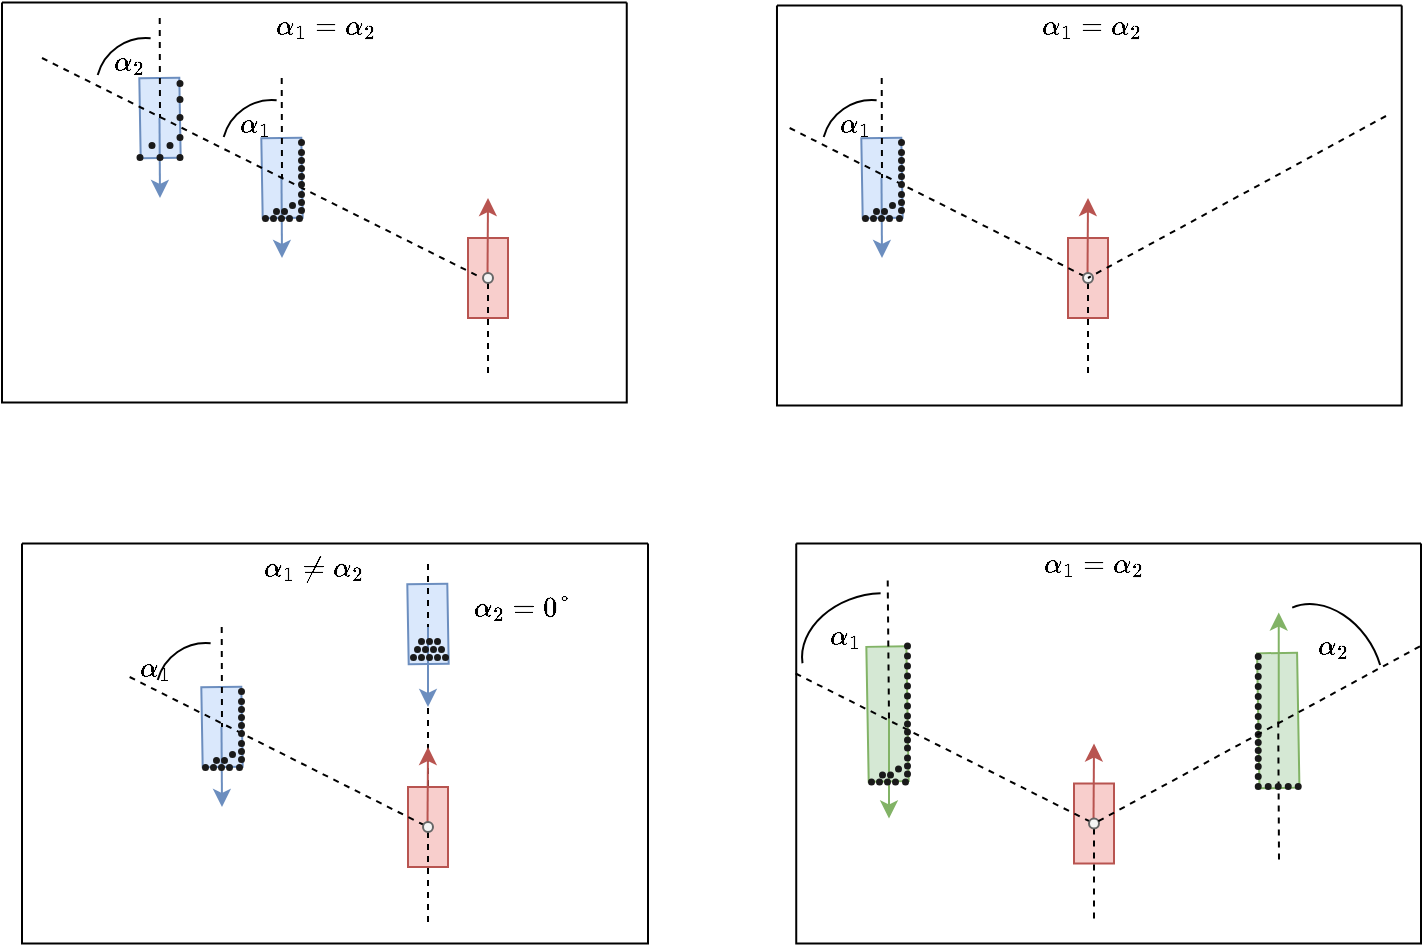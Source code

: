 <mxfile version="17.4.6" type="github">
  <diagram id="qzCEAQQ8hkqjFdkhldwS" name="Page-1">
    <mxGraphModel dx="960" dy="740" grid="1" gridSize="10" guides="1" tooltips="1" connect="1" arrows="1" fold="1" page="1" pageScale="1" pageWidth="827" pageHeight="1169" math="1" shadow="0">
      <root>
        <mxCell id="0" />
        <mxCell id="1" parent="0" />
        <mxCell id="DB5tJk4hSndQbKim1rgy-226" value="" style="whiteSpace=wrap;html=1;rotation=-181;fillColor=#dae8fc;strokeColor=#6c8ebf;" parent="1" vertex="1">
          <mxGeometry x="263" y="333" width="20" height="40" as="geometry" />
        </mxCell>
        <mxCell id="DB5tJk4hSndQbKim1rgy-228" value="" style="endArrow=none;dashed=1;html=1;rounded=0;" parent="1" target="DB5tJk4hSndQbKim1rgy-172" edge="1">
          <mxGeometry width="50" height="50" relative="1" as="geometry">
            <mxPoint x="273" y="323" as="sourcePoint" />
            <mxPoint x="273" y="353.0" as="targetPoint" />
          </mxGeometry>
        </mxCell>
        <mxCell id="DB5tJk4hSndQbKim1rgy-15" value="" style="whiteSpace=wrap;html=1;rotation=-181;fillColor=#dae8fc;strokeColor=#6c8ebf;" parent="1" vertex="1">
          <mxGeometry x="129" y="80" width="20" height="40" as="geometry" />
        </mxCell>
        <mxCell id="DB5tJk4hSndQbKim1rgy-16" value="" style="endArrow=classic;html=1;rounded=0;fillColor=#dae8fc;strokeColor=#6c8ebf;" parent="1" edge="1">
          <mxGeometry width="50" height="50" relative="1" as="geometry">
            <mxPoint x="138.75" y="100" as="sourcePoint" />
            <mxPoint x="139" y="140" as="targetPoint" />
          </mxGeometry>
        </mxCell>
        <mxCell id="DB5tJk4hSndQbKim1rgy-17" value="" style="endArrow=none;dashed=1;html=1;rounded=0;" parent="1" edge="1">
          <mxGeometry width="50" height="50" relative="1" as="geometry">
            <mxPoint x="138.86" y="50" as="sourcePoint" />
            <mxPoint x="139" y="100" as="targetPoint" />
          </mxGeometry>
        </mxCell>
        <mxCell id="DB5tJk4hSndQbKim1rgy-1" value="" style="whiteSpace=wrap;html=1;fillColor=#f8cecc;strokeColor=#b85450;" parent="1" vertex="1">
          <mxGeometry x="293" y="160" width="20" height="40" as="geometry" />
        </mxCell>
        <mxCell id="DB5tJk4hSndQbKim1rgy-2" value="" style="endArrow=classic;html=1;rounded=0;fillColor=#f8cecc;strokeColor=#b85450;" parent="1" edge="1">
          <mxGeometry width="50" height="50" relative="1" as="geometry">
            <mxPoint x="302.75" y="180" as="sourcePoint" />
            <mxPoint x="303" y="140" as="targetPoint" />
          </mxGeometry>
        </mxCell>
        <mxCell id="DB5tJk4hSndQbKim1rgy-3" value="" style="whiteSpace=wrap;html=1;rotation=-181;fillColor=#dae8fc;strokeColor=#6c8ebf;" parent="1" vertex="1">
          <mxGeometry x="190" y="110" width="20" height="40" as="geometry" />
        </mxCell>
        <mxCell id="DB5tJk4hSndQbKim1rgy-4" value="" style="endArrow=classic;html=1;rounded=0;fillColor=#dae8fc;strokeColor=#6c8ebf;" parent="1" edge="1">
          <mxGeometry width="50" height="50" relative="1" as="geometry">
            <mxPoint x="199.75" y="130" as="sourcePoint" />
            <mxPoint x="200" y="170" as="targetPoint" />
          </mxGeometry>
        </mxCell>
        <mxCell id="DB5tJk4hSndQbKim1rgy-5" value="" style="endArrow=none;dashed=1;html=1;rounded=0;" parent="1" edge="1">
          <mxGeometry width="50" height="50" relative="1" as="geometry">
            <mxPoint x="80" y="70" as="sourcePoint" />
            <mxPoint x="300" y="180" as="targetPoint" />
          </mxGeometry>
        </mxCell>
        <mxCell id="DB5tJk4hSndQbKim1rgy-7" value="" style="endArrow=none;dashed=1;html=1;rounded=0;startArrow=none;" parent="1" source="DB5tJk4hSndQbKim1rgy-12" edge="1">
          <mxGeometry width="50" height="50" relative="1" as="geometry">
            <mxPoint x="302.86" y="180" as="sourcePoint" />
            <mxPoint x="303" y="230" as="targetPoint" />
          </mxGeometry>
        </mxCell>
        <mxCell id="DB5tJk4hSndQbKim1rgy-8" value="" style="endArrow=none;dashed=1;html=1;rounded=0;" parent="1" edge="1">
          <mxGeometry width="50" height="50" relative="1" as="geometry">
            <mxPoint x="199.86" y="80" as="sourcePoint" />
            <mxPoint x="200" y="130" as="targetPoint" />
          </mxGeometry>
        </mxCell>
        <mxCell id="DB5tJk4hSndQbKim1rgy-9" value="" style="verticalLabelPosition=bottom;verticalAlign=top;html=1;shape=mxgraph.basic.arc;startAngle=0.264;endAngle=0.487;rotation=-170;" parent="1" vertex="1">
          <mxGeometry x="170" y="91" width="50" height="50" as="geometry" />
        </mxCell>
        <mxCell id="DB5tJk4hSndQbKim1rgy-10" value="$$ \alpha_1 $$" style="text;html=1;align=center;verticalAlign=middle;resizable=0;points=[];autosize=1;strokeColor=none;fillColor=none;" parent="1" vertex="1">
          <mxGeometry x="141" y="93" width="90" height="20" as="geometry" />
        </mxCell>
        <mxCell id="DB5tJk4hSndQbKim1rgy-12" value="" style="ellipse;whiteSpace=wrap;html=1;aspect=fixed;fillColor=#f5f5f5;fontColor=#333333;strokeColor=#666666;" parent="1" vertex="1">
          <mxGeometry x="300.5" y="177.5" width="5" height="5" as="geometry" />
        </mxCell>
        <mxCell id="DB5tJk4hSndQbKim1rgy-14" value="" style="endArrow=none;dashed=1;html=1;rounded=0;" parent="1" target="DB5tJk4hSndQbKim1rgy-12" edge="1">
          <mxGeometry width="50" height="50" relative="1" as="geometry">
            <mxPoint x="302.86" y="180" as="sourcePoint" />
            <mxPoint x="303" y="230.0" as="targetPoint" />
          </mxGeometry>
        </mxCell>
        <mxCell id="DB5tJk4hSndQbKim1rgy-18" value="" style="verticalLabelPosition=bottom;verticalAlign=top;html=1;shape=mxgraph.basic.arc;startAngle=0.264;endAngle=0.487;rotation=-170;" parent="1" vertex="1">
          <mxGeometry x="107" y="60" width="50" height="50" as="geometry" />
        </mxCell>
        <mxCell id="DB5tJk4hSndQbKim1rgy-19" value="$$ \alpha_2 $$" style="text;html=1;align=center;verticalAlign=middle;resizable=0;points=[];autosize=1;strokeColor=none;fillColor=none;" parent="1" vertex="1">
          <mxGeometry x="78" y="62" width="90" height="20" as="geometry" />
        </mxCell>
        <mxCell id="DB5tJk4hSndQbKim1rgy-21" value="" style="ellipse;whiteSpace=wrap;html=1;aspect=fixed;fillColor=#1A1A1A;fontColor=#333333;strokeColor=#1A1A1A;" parent="1" vertex="1">
          <mxGeometry x="190.5" y="149" width="2.5" height="2.5" as="geometry" />
        </mxCell>
        <mxCell id="DB5tJk4hSndQbKim1rgy-22" value="" style="ellipse;whiteSpace=wrap;html=1;aspect=fixed;fillColor=#1A1A1A;fontColor=#333333;strokeColor=#1A1A1A;" parent="1" vertex="1">
          <mxGeometry x="194.5" y="149" width="2.5" height="2.5" as="geometry" />
        </mxCell>
        <mxCell id="DB5tJk4hSndQbKim1rgy-23" value="" style="ellipse;whiteSpace=wrap;html=1;aspect=fixed;fillColor=#1A1A1A;fontColor=#333333;strokeColor=#1A1A1A;" parent="1" vertex="1">
          <mxGeometry x="198.5" y="149" width="2.5" height="2.5" as="geometry" />
        </mxCell>
        <mxCell id="DB5tJk4hSndQbKim1rgy-24" value="" style="ellipse;whiteSpace=wrap;html=1;aspect=fixed;fillColor=#1A1A1A;fontColor=#333333;strokeColor=#1A1A1A;" parent="1" vertex="1">
          <mxGeometry x="202.5" y="149" width="2.5" height="2.5" as="geometry" />
        </mxCell>
        <mxCell id="DB5tJk4hSndQbKim1rgy-25" style="edgeStyle=orthogonalEdgeStyle;rounded=0;orthogonalLoop=1;jettySize=auto;html=1;exitX=0;exitY=0;exitDx=0;exitDy=0;entryX=0.506;entryY=0.436;entryDx=0;entryDy=0;entryPerimeter=0;" parent="1" source="DB5tJk4hSndQbKim1rgy-24" target="DB5tJk4hSndQbKim1rgy-24" edge="1">
          <mxGeometry relative="1" as="geometry" />
        </mxCell>
        <mxCell id="DB5tJk4hSndQbKim1rgy-26" value="" style="ellipse;whiteSpace=wrap;html=1;aspect=fixed;fillColor=#1A1A1A;fontColor=#333333;strokeColor=#1A1A1A;" parent="1" vertex="1">
          <mxGeometry x="207.5" y="149" width="2.5" height="2.5" as="geometry" />
        </mxCell>
        <mxCell id="DB5tJk4hSndQbKim1rgy-27" value="" style="ellipse;whiteSpace=wrap;html=1;aspect=fixed;fillColor=#1A1A1A;fontColor=#333333;strokeColor=#1A1A1A;" parent="1" vertex="1">
          <mxGeometry x="208.5" y="145" width="2.5" height="2.5" as="geometry" />
        </mxCell>
        <mxCell id="DB5tJk4hSndQbKim1rgy-28" value="" style="ellipse;whiteSpace=wrap;html=1;aspect=fixed;fillColor=#1A1A1A;fontColor=#333333;strokeColor=#1A1A1A;" parent="1" vertex="1">
          <mxGeometry x="208.5" y="141" width="2.5" height="2.5" as="geometry" />
        </mxCell>
        <mxCell id="DB5tJk4hSndQbKim1rgy-29" value="" style="ellipse;whiteSpace=wrap;html=1;aspect=fixed;fillColor=#1A1A1A;fontColor=#333333;strokeColor=#1A1A1A;" parent="1" vertex="1">
          <mxGeometry x="208.5" y="137" width="2.5" height="2.5" as="geometry" />
        </mxCell>
        <mxCell id="DB5tJk4hSndQbKim1rgy-30" value="" style="ellipse;whiteSpace=wrap;html=1;aspect=fixed;fillColor=#1A1A1A;fontColor=#333333;strokeColor=#1A1A1A;" parent="1" vertex="1">
          <mxGeometry x="208.5" y="132" width="2.5" height="2.5" as="geometry" />
        </mxCell>
        <mxCell id="DB5tJk4hSndQbKim1rgy-31" value="" style="ellipse;whiteSpace=wrap;html=1;aspect=fixed;fillColor=#1A1A1A;fontColor=#333333;strokeColor=#1A1A1A;" parent="1" vertex="1">
          <mxGeometry x="208.5" y="128" width="2.5" height="2.5" as="geometry" />
        </mxCell>
        <mxCell id="DB5tJk4hSndQbKim1rgy-32" value="" style="ellipse;whiteSpace=wrap;html=1;aspect=fixed;fillColor=#1A1A1A;fontColor=#333333;strokeColor=#1A1A1A;" parent="1" vertex="1">
          <mxGeometry x="208.5" y="124" width="2.5" height="2.5" as="geometry" />
        </mxCell>
        <mxCell id="DB5tJk4hSndQbKim1rgy-33" value="" style="ellipse;whiteSpace=wrap;html=1;aspect=fixed;fillColor=#1A1A1A;fontColor=#333333;strokeColor=#1A1A1A;" parent="1" vertex="1">
          <mxGeometry x="208.5" y="120" width="2.5" height="2.5" as="geometry" />
        </mxCell>
        <mxCell id="DB5tJk4hSndQbKim1rgy-34" value="" style="ellipse;whiteSpace=wrap;html=1;aspect=fixed;fillColor=#1A1A1A;fontColor=#333333;strokeColor=#1A1A1A;" parent="1" vertex="1">
          <mxGeometry x="208.5" y="116" width="2.5" height="2.5" as="geometry" />
        </mxCell>
        <mxCell id="DB5tJk4hSndQbKim1rgy-35" value="" style="ellipse;whiteSpace=wrap;html=1;aspect=fixed;fillColor=#1A1A1A;fontColor=#333333;strokeColor=#1A1A1A;" parent="1" vertex="1">
          <mxGeometry x="208.5" y="111" width="2.5" height="2.5" as="geometry" />
        </mxCell>
        <mxCell id="DB5tJk4hSndQbKim1rgy-36" value="" style="ellipse;whiteSpace=wrap;html=1;aspect=fixed;fillColor=#1A1A1A;fontColor=#333333;strokeColor=#1A1A1A;" parent="1" vertex="1">
          <mxGeometry x="204" y="142.5" width="2.5" height="2.5" as="geometry" />
        </mxCell>
        <mxCell id="DB5tJk4hSndQbKim1rgy-37" value="" style="ellipse;whiteSpace=wrap;html=1;aspect=fixed;fillColor=#1A1A1A;fontColor=#333333;strokeColor=#1A1A1A;" parent="1" vertex="1">
          <mxGeometry x="200" y="145.5" width="2.5" height="2.5" as="geometry" />
        </mxCell>
        <mxCell id="DB5tJk4hSndQbKim1rgy-38" value="" style="ellipse;whiteSpace=wrap;html=1;aspect=fixed;fillColor=#1A1A1A;fontColor=#333333;strokeColor=#1A1A1A;" parent="1" vertex="1">
          <mxGeometry x="196" y="145.5" width="2.5" height="2.5" as="geometry" />
        </mxCell>
        <mxCell id="DB5tJk4hSndQbKim1rgy-39" value="" style="ellipse;whiteSpace=wrap;html=1;aspect=fixed;fillColor=#1A1A1A;fontColor=#333333;strokeColor=#1A1A1A;" parent="1" vertex="1">
          <mxGeometry x="127.75" y="118.5" width="2.5" height="2.5" as="geometry" />
        </mxCell>
        <mxCell id="DB5tJk4hSndQbKim1rgy-40" value="" style="ellipse;whiteSpace=wrap;html=1;aspect=fixed;fillColor=#1A1A1A;fontColor=#333333;strokeColor=#1A1A1A;" parent="1" vertex="1">
          <mxGeometry x="137.75" y="118.5" width="2.5" height="2.5" as="geometry" />
        </mxCell>
        <mxCell id="DB5tJk4hSndQbKim1rgy-41" value="" style="ellipse;whiteSpace=wrap;html=1;aspect=fixed;fillColor=#1A1A1A;fontColor=#333333;strokeColor=#1A1A1A;" parent="1" vertex="1">
          <mxGeometry x="147.75" y="118.5" width="2.5" height="2.5" as="geometry" />
        </mxCell>
        <mxCell id="DB5tJk4hSndQbKim1rgy-42" value="" style="ellipse;whiteSpace=wrap;html=1;aspect=fixed;fillColor=#1A1A1A;fontColor=#333333;strokeColor=#1A1A1A;" parent="1" vertex="1">
          <mxGeometry x="147.75" y="108.5" width="2.5" height="2.5" as="geometry" />
        </mxCell>
        <mxCell id="DB5tJk4hSndQbKim1rgy-43" value="" style="ellipse;whiteSpace=wrap;html=1;aspect=fixed;fillColor=#1A1A1A;fontColor=#333333;strokeColor=#1A1A1A;" parent="1" vertex="1">
          <mxGeometry x="147.75" y="98.5" width="2.5" height="2.5" as="geometry" />
        </mxCell>
        <mxCell id="DB5tJk4hSndQbKim1rgy-44" value="" style="ellipse;whiteSpace=wrap;html=1;aspect=fixed;fillColor=#1A1A1A;fontColor=#333333;strokeColor=#1A1A1A;" parent="1" vertex="1">
          <mxGeometry x="147.75" y="89.5" width="2.5" height="2.5" as="geometry" />
        </mxCell>
        <mxCell id="DB5tJk4hSndQbKim1rgy-45" value="" style="ellipse;whiteSpace=wrap;html=1;aspect=fixed;fillColor=#1A1A1A;fontColor=#333333;strokeColor=#1A1A1A;" parent="1" vertex="1">
          <mxGeometry x="147.75" y="81.5" width="2.5" height="2.5" as="geometry" />
        </mxCell>
        <mxCell id="DB5tJk4hSndQbKim1rgy-46" value="" style="ellipse;whiteSpace=wrap;html=1;aspect=fixed;fillColor=#1A1A1A;fontColor=#333333;strokeColor=#1A1A1A;" parent="1" vertex="1">
          <mxGeometry x="142.75" y="112.5" width="2.5" height="2.5" as="geometry" />
        </mxCell>
        <mxCell id="DB5tJk4hSndQbKim1rgy-47" value="" style="ellipse;whiteSpace=wrap;html=1;aspect=fixed;fillColor=#1A1A1A;fontColor=#333333;strokeColor=#1A1A1A;" parent="1" vertex="1">
          <mxGeometry x="133.75" y="112.5" width="2.5" height="2.5" as="geometry" />
        </mxCell>
        <mxCell id="DB5tJk4hSndQbKim1rgy-96" value="" style="whiteSpace=wrap;html=1;fillColor=#f8cecc;strokeColor=#b85450;" parent="1" vertex="1">
          <mxGeometry x="593" y="160" width="20" height="40" as="geometry" />
        </mxCell>
        <mxCell id="DB5tJk4hSndQbKim1rgy-97" value="" style="endArrow=classic;html=1;rounded=0;fillColor=#f8cecc;strokeColor=#b85450;" parent="1" edge="1">
          <mxGeometry width="50" height="50" relative="1" as="geometry">
            <mxPoint x="602.75" y="180.0" as="sourcePoint" />
            <mxPoint x="603" y="140.0" as="targetPoint" />
          </mxGeometry>
        </mxCell>
        <mxCell id="DB5tJk4hSndQbKim1rgy-98" value="" style="whiteSpace=wrap;html=1;rotation=-181;fillColor=#dae8fc;strokeColor=#6c8ebf;" parent="1" vertex="1">
          <mxGeometry x="490" y="110" width="20" height="40" as="geometry" />
        </mxCell>
        <mxCell id="DB5tJk4hSndQbKim1rgy-99" value="" style="endArrow=classic;html=1;rounded=0;fillColor=#dae8fc;strokeColor=#6c8ebf;" parent="1" edge="1">
          <mxGeometry width="50" height="50" relative="1" as="geometry">
            <mxPoint x="499.75" y="130.0" as="sourcePoint" />
            <mxPoint x="500" y="170.0" as="targetPoint" />
          </mxGeometry>
        </mxCell>
        <mxCell id="DB5tJk4hSndQbKim1rgy-100" value="" style="endArrow=none;dashed=1;html=1;rounded=0;exitX=-0.001;exitY=0.325;exitDx=0;exitDy=0;exitPerimeter=0;" parent="1" edge="1">
          <mxGeometry width="50" height="50" relative="1" as="geometry">
            <mxPoint x="453.822" y="105" as="sourcePoint" />
            <mxPoint x="603" y="180.0" as="targetPoint" />
          </mxGeometry>
        </mxCell>
        <mxCell id="DB5tJk4hSndQbKim1rgy-101" value="" style="endArrow=none;dashed=1;html=1;rounded=0;startArrow=none;" parent="1" source="DB5tJk4hSndQbKim1rgy-106" edge="1">
          <mxGeometry width="50" height="50" relative="1" as="geometry">
            <mxPoint x="602.86" y="180" as="sourcePoint" />
            <mxPoint x="603" y="230.0" as="targetPoint" />
          </mxGeometry>
        </mxCell>
        <mxCell id="DB5tJk4hSndQbKim1rgy-102" value="" style="endArrow=none;dashed=1;html=1;rounded=0;" parent="1" edge="1">
          <mxGeometry width="50" height="50" relative="1" as="geometry">
            <mxPoint x="499.86" y="80" as="sourcePoint" />
            <mxPoint x="500" y="130.0" as="targetPoint" />
          </mxGeometry>
        </mxCell>
        <mxCell id="DB5tJk4hSndQbKim1rgy-103" value="" style="verticalLabelPosition=bottom;verticalAlign=top;html=1;shape=mxgraph.basic.arc;startAngle=0.264;endAngle=0.487;rotation=-170;" parent="1" vertex="1">
          <mxGeometry x="470" y="91" width="50" height="50" as="geometry" />
        </mxCell>
        <mxCell id="DB5tJk4hSndQbKim1rgy-104" value="$$ \alpha_1 $$" style="text;html=1;align=center;verticalAlign=middle;resizable=0;points=[];autosize=1;strokeColor=none;fillColor=none;" parent="1" vertex="1">
          <mxGeometry x="441" y="93" width="90" height="20" as="geometry" />
        </mxCell>
        <mxCell id="DB5tJk4hSndQbKim1rgy-106" value="" style="ellipse;whiteSpace=wrap;html=1;aspect=fixed;fillColor=#f5f5f5;fontColor=#333333;strokeColor=#666666;" parent="1" vertex="1">
          <mxGeometry x="600.5" y="177.5" width="5" height="5" as="geometry" />
        </mxCell>
        <mxCell id="DB5tJk4hSndQbKim1rgy-107" value="" style="endArrow=none;dashed=1;html=1;rounded=0;" parent="1" target="DB5tJk4hSndQbKim1rgy-106" edge="1">
          <mxGeometry width="50" height="50" relative="1" as="geometry">
            <mxPoint x="602.86" y="180.0" as="sourcePoint" />
            <mxPoint x="603" y="230.0" as="targetPoint" />
          </mxGeometry>
        </mxCell>
        <mxCell id="DB5tJk4hSndQbKim1rgy-111" value="" style="ellipse;whiteSpace=wrap;html=1;aspect=fixed;fillColor=#1A1A1A;fontColor=#333333;strokeColor=#1A1A1A;" parent="1" vertex="1">
          <mxGeometry x="490.5" y="149" width="2.5" height="2.5" as="geometry" />
        </mxCell>
        <mxCell id="DB5tJk4hSndQbKim1rgy-112" value="" style="ellipse;whiteSpace=wrap;html=1;aspect=fixed;fillColor=#1A1A1A;fontColor=#333333;strokeColor=#1A1A1A;" parent="1" vertex="1">
          <mxGeometry x="494.5" y="149" width="2.5" height="2.5" as="geometry" />
        </mxCell>
        <mxCell id="DB5tJk4hSndQbKim1rgy-113" value="" style="ellipse;whiteSpace=wrap;html=1;aspect=fixed;fillColor=#1A1A1A;fontColor=#333333;strokeColor=#1A1A1A;" parent="1" vertex="1">
          <mxGeometry x="498.5" y="149" width="2.5" height="2.5" as="geometry" />
        </mxCell>
        <mxCell id="DB5tJk4hSndQbKim1rgy-114" value="" style="ellipse;whiteSpace=wrap;html=1;aspect=fixed;fillColor=#1A1A1A;fontColor=#333333;strokeColor=#1A1A1A;" parent="1" vertex="1">
          <mxGeometry x="502.5" y="149" width="2.5" height="2.5" as="geometry" />
        </mxCell>
        <mxCell id="DB5tJk4hSndQbKim1rgy-115" style="edgeStyle=orthogonalEdgeStyle;rounded=0;orthogonalLoop=1;jettySize=auto;html=1;exitX=0;exitY=0;exitDx=0;exitDy=0;entryX=0.506;entryY=0.436;entryDx=0;entryDy=0;entryPerimeter=0;" parent="1" source="DB5tJk4hSndQbKim1rgy-114" target="DB5tJk4hSndQbKim1rgy-114" edge="1">
          <mxGeometry relative="1" as="geometry" />
        </mxCell>
        <mxCell id="DB5tJk4hSndQbKim1rgy-116" value="" style="ellipse;whiteSpace=wrap;html=1;aspect=fixed;fillColor=#1A1A1A;fontColor=#333333;strokeColor=#1A1A1A;" parent="1" vertex="1">
          <mxGeometry x="507.5" y="149" width="2.5" height="2.5" as="geometry" />
        </mxCell>
        <mxCell id="DB5tJk4hSndQbKim1rgy-117" value="" style="ellipse;whiteSpace=wrap;html=1;aspect=fixed;fillColor=#1A1A1A;fontColor=#333333;strokeColor=#1A1A1A;" parent="1" vertex="1">
          <mxGeometry x="508.5" y="145" width="2.5" height="2.5" as="geometry" />
        </mxCell>
        <mxCell id="DB5tJk4hSndQbKim1rgy-118" value="" style="ellipse;whiteSpace=wrap;html=1;aspect=fixed;fillColor=#1A1A1A;fontColor=#333333;strokeColor=#1A1A1A;" parent="1" vertex="1">
          <mxGeometry x="508.5" y="141" width="2.5" height="2.5" as="geometry" />
        </mxCell>
        <mxCell id="DB5tJk4hSndQbKim1rgy-119" value="" style="ellipse;whiteSpace=wrap;html=1;aspect=fixed;fillColor=#1A1A1A;fontColor=#333333;strokeColor=#1A1A1A;" parent="1" vertex="1">
          <mxGeometry x="508.5" y="137" width="2.5" height="2.5" as="geometry" />
        </mxCell>
        <mxCell id="DB5tJk4hSndQbKim1rgy-120" value="" style="ellipse;whiteSpace=wrap;html=1;aspect=fixed;fillColor=#1A1A1A;fontColor=#333333;strokeColor=#1A1A1A;" parent="1" vertex="1">
          <mxGeometry x="508.5" y="132" width="2.5" height="2.5" as="geometry" />
        </mxCell>
        <mxCell id="DB5tJk4hSndQbKim1rgy-121" value="" style="ellipse;whiteSpace=wrap;html=1;aspect=fixed;fillColor=#1A1A1A;fontColor=#333333;strokeColor=#1A1A1A;" parent="1" vertex="1">
          <mxGeometry x="508.5" y="128" width="2.5" height="2.5" as="geometry" />
        </mxCell>
        <mxCell id="DB5tJk4hSndQbKim1rgy-122" value="" style="ellipse;whiteSpace=wrap;html=1;aspect=fixed;fillColor=#1A1A1A;fontColor=#333333;strokeColor=#1A1A1A;" parent="1" vertex="1">
          <mxGeometry x="508.5" y="124" width="2.5" height="2.5" as="geometry" />
        </mxCell>
        <mxCell id="DB5tJk4hSndQbKim1rgy-123" value="" style="ellipse;whiteSpace=wrap;html=1;aspect=fixed;fillColor=#1A1A1A;fontColor=#333333;strokeColor=#1A1A1A;" parent="1" vertex="1">
          <mxGeometry x="508.5" y="120" width="2.5" height="2.5" as="geometry" />
        </mxCell>
        <mxCell id="DB5tJk4hSndQbKim1rgy-124" value="" style="ellipse;whiteSpace=wrap;html=1;aspect=fixed;fillColor=#1A1A1A;fontColor=#333333;strokeColor=#1A1A1A;" parent="1" vertex="1">
          <mxGeometry x="508.5" y="116" width="2.5" height="2.5" as="geometry" />
        </mxCell>
        <mxCell id="DB5tJk4hSndQbKim1rgy-125" value="" style="ellipse;whiteSpace=wrap;html=1;aspect=fixed;fillColor=#1A1A1A;fontColor=#333333;strokeColor=#1A1A1A;" parent="1" vertex="1">
          <mxGeometry x="508.5" y="111" width="2.5" height="2.5" as="geometry" />
        </mxCell>
        <mxCell id="DB5tJk4hSndQbKim1rgy-126" value="" style="ellipse;whiteSpace=wrap;html=1;aspect=fixed;fillColor=#1A1A1A;fontColor=#333333;strokeColor=#1A1A1A;" parent="1" vertex="1">
          <mxGeometry x="504" y="142.5" width="2.5" height="2.5" as="geometry" />
        </mxCell>
        <mxCell id="DB5tJk4hSndQbKim1rgy-127" value="" style="ellipse;whiteSpace=wrap;html=1;aspect=fixed;fillColor=#1A1A1A;fontColor=#333333;strokeColor=#1A1A1A;" parent="1" vertex="1">
          <mxGeometry x="500" y="145.5" width="2.5" height="2.5" as="geometry" />
        </mxCell>
        <mxCell id="DB5tJk4hSndQbKim1rgy-128" value="" style="ellipse;whiteSpace=wrap;html=1;aspect=fixed;fillColor=#1A1A1A;fontColor=#333333;strokeColor=#1A1A1A;" parent="1" vertex="1">
          <mxGeometry x="496" y="145.5" width="2.5" height="2.5" as="geometry" />
        </mxCell>
        <mxCell id="DB5tJk4hSndQbKim1rgy-138" value="" style="endArrow=none;dashed=1;html=1;rounded=0;" parent="1" edge="1">
          <mxGeometry width="50" height="50" relative="1" as="geometry">
            <mxPoint x="752" y="99" as="sourcePoint" />
            <mxPoint x="603" y="180" as="targetPoint" />
          </mxGeometry>
        </mxCell>
        <mxCell id="DB5tJk4hSndQbKim1rgy-162" value="" style="whiteSpace=wrap;html=1;fillColor=#f8cecc;strokeColor=#b85450;" parent="1" vertex="1">
          <mxGeometry x="263" y="434.5" width="20" height="40" as="geometry" />
        </mxCell>
        <mxCell id="DB5tJk4hSndQbKim1rgy-163" value="" style="endArrow=classic;html=1;rounded=0;fillColor=#f8cecc;strokeColor=#b85450;" parent="1" edge="1">
          <mxGeometry width="50" height="50" relative="1" as="geometry">
            <mxPoint x="272.75" y="454.5" as="sourcePoint" />
            <mxPoint x="273" y="414.5" as="targetPoint" />
          </mxGeometry>
        </mxCell>
        <mxCell id="DB5tJk4hSndQbKim1rgy-164" value="" style="whiteSpace=wrap;html=1;rotation=-181;fillColor=#dae8fc;strokeColor=#6c8ebf;" parent="1" vertex="1">
          <mxGeometry x="160" y="384.5" width="20" height="40" as="geometry" />
        </mxCell>
        <mxCell id="DB5tJk4hSndQbKim1rgy-165" value="" style="endArrow=classic;html=1;rounded=0;fillColor=#dae8fc;strokeColor=#6c8ebf;" parent="1" edge="1">
          <mxGeometry width="50" height="50" relative="1" as="geometry">
            <mxPoint x="169.75" y="404.5" as="sourcePoint" />
            <mxPoint x="170" y="444.5" as="targetPoint" />
          </mxGeometry>
        </mxCell>
        <mxCell id="DB5tJk4hSndQbKim1rgy-166" value="" style="endArrow=none;dashed=1;html=1;rounded=0;exitX=-0.001;exitY=0.325;exitDx=0;exitDy=0;exitPerimeter=0;" parent="1" edge="1">
          <mxGeometry width="50" height="50" relative="1" as="geometry">
            <mxPoint x="123.822" y="379.5" as="sourcePoint" />
            <mxPoint x="273" y="454.5" as="targetPoint" />
          </mxGeometry>
        </mxCell>
        <mxCell id="DB5tJk4hSndQbKim1rgy-167" value="" style="endArrow=none;dashed=1;html=1;rounded=0;startArrow=none;" parent="1" source="DB5tJk4hSndQbKim1rgy-172" edge="1">
          <mxGeometry width="50" height="50" relative="1" as="geometry">
            <mxPoint x="272.86" y="454.5" as="sourcePoint" />
            <mxPoint x="273" y="504.5" as="targetPoint" />
          </mxGeometry>
        </mxCell>
        <mxCell id="DB5tJk4hSndQbKim1rgy-168" value="" style="endArrow=none;dashed=1;html=1;rounded=0;" parent="1" edge="1">
          <mxGeometry width="50" height="50" relative="1" as="geometry">
            <mxPoint x="169.86" y="354.5" as="sourcePoint" />
            <mxPoint x="170" y="404.5" as="targetPoint" />
          </mxGeometry>
        </mxCell>
        <mxCell id="DB5tJk4hSndQbKim1rgy-169" value="" style="verticalLabelPosition=bottom;verticalAlign=top;html=1;shape=mxgraph.basic.arc;startAngle=0.264;endAngle=0.487;rotation=-170;" parent="1" vertex="1">
          <mxGeometry x="137" y="362.5" width="50" height="50" as="geometry" />
        </mxCell>
        <mxCell id="DB5tJk4hSndQbKim1rgy-170" value="$$ \alpha_1 $$" style="text;html=1;align=center;verticalAlign=middle;resizable=0;points=[];autosize=1;strokeColor=none;fillColor=none;" parent="1" vertex="1">
          <mxGeometry x="91" y="364.5" width="90" height="20" as="geometry" />
        </mxCell>
        <mxCell id="DB5tJk4hSndQbKim1rgy-172" value="" style="ellipse;whiteSpace=wrap;html=1;aspect=fixed;fillColor=#f5f5f5;fontColor=#333333;strokeColor=#666666;" parent="1" vertex="1">
          <mxGeometry x="270.5" y="452" width="5" height="5" as="geometry" />
        </mxCell>
        <mxCell id="DB5tJk4hSndQbKim1rgy-173" value="" style="endArrow=none;dashed=1;html=1;rounded=0;" parent="1" target="DB5tJk4hSndQbKim1rgy-172" edge="1">
          <mxGeometry width="50" height="50" relative="1" as="geometry">
            <mxPoint x="272.86" y="454.5" as="sourcePoint" />
            <mxPoint x="273" y="504.5" as="targetPoint" />
          </mxGeometry>
        </mxCell>
        <mxCell id="DB5tJk4hSndQbKim1rgy-174" value="" style="ellipse;whiteSpace=wrap;html=1;aspect=fixed;fillColor=#1A1A1A;fontColor=#333333;strokeColor=#1A1A1A;" parent="1" vertex="1">
          <mxGeometry x="160.5" y="423.5" width="2.5" height="2.5" as="geometry" />
        </mxCell>
        <mxCell id="DB5tJk4hSndQbKim1rgy-175" value="" style="ellipse;whiteSpace=wrap;html=1;aspect=fixed;fillColor=#1A1A1A;fontColor=#333333;strokeColor=#1A1A1A;" parent="1" vertex="1">
          <mxGeometry x="164.5" y="423.5" width="2.5" height="2.5" as="geometry" />
        </mxCell>
        <mxCell id="DB5tJk4hSndQbKim1rgy-176" value="" style="ellipse;whiteSpace=wrap;html=1;aspect=fixed;fillColor=#1A1A1A;fontColor=#333333;strokeColor=#1A1A1A;" parent="1" vertex="1">
          <mxGeometry x="168.5" y="423.5" width="2.5" height="2.5" as="geometry" />
        </mxCell>
        <mxCell id="DB5tJk4hSndQbKim1rgy-177" value="" style="ellipse;whiteSpace=wrap;html=1;aspect=fixed;fillColor=#1A1A1A;fontColor=#333333;strokeColor=#1A1A1A;" parent="1" vertex="1">
          <mxGeometry x="172.5" y="423.5" width="2.5" height="2.5" as="geometry" />
        </mxCell>
        <mxCell id="DB5tJk4hSndQbKim1rgy-178" style="edgeStyle=orthogonalEdgeStyle;rounded=0;orthogonalLoop=1;jettySize=auto;html=1;exitX=0;exitY=0;exitDx=0;exitDy=0;entryX=0.506;entryY=0.436;entryDx=0;entryDy=0;entryPerimeter=0;" parent="1" source="DB5tJk4hSndQbKim1rgy-177" target="DB5tJk4hSndQbKim1rgy-177" edge="1">
          <mxGeometry relative="1" as="geometry" />
        </mxCell>
        <mxCell id="DB5tJk4hSndQbKim1rgy-179" value="" style="ellipse;whiteSpace=wrap;html=1;aspect=fixed;fillColor=#1A1A1A;fontColor=#333333;strokeColor=#1A1A1A;" parent="1" vertex="1">
          <mxGeometry x="177.5" y="423.5" width="2.5" height="2.5" as="geometry" />
        </mxCell>
        <mxCell id="DB5tJk4hSndQbKim1rgy-180" value="" style="ellipse;whiteSpace=wrap;html=1;aspect=fixed;fillColor=#1A1A1A;fontColor=#333333;strokeColor=#1A1A1A;" parent="1" vertex="1">
          <mxGeometry x="178.5" y="419.5" width="2.5" height="2.5" as="geometry" />
        </mxCell>
        <mxCell id="DB5tJk4hSndQbKim1rgy-181" value="" style="ellipse;whiteSpace=wrap;html=1;aspect=fixed;fillColor=#1A1A1A;fontColor=#333333;strokeColor=#1A1A1A;" parent="1" vertex="1">
          <mxGeometry x="178.5" y="415.5" width="2.5" height="2.5" as="geometry" />
        </mxCell>
        <mxCell id="DB5tJk4hSndQbKim1rgy-182" value="" style="ellipse;whiteSpace=wrap;html=1;aspect=fixed;fillColor=#1A1A1A;fontColor=#333333;strokeColor=#1A1A1A;" parent="1" vertex="1">
          <mxGeometry x="178.5" y="411.5" width="2.5" height="2.5" as="geometry" />
        </mxCell>
        <mxCell id="DB5tJk4hSndQbKim1rgy-183" value="" style="ellipse;whiteSpace=wrap;html=1;aspect=fixed;fillColor=#1A1A1A;fontColor=#333333;strokeColor=#1A1A1A;" parent="1" vertex="1">
          <mxGeometry x="178.5" y="406.5" width="2.5" height="2.5" as="geometry" />
        </mxCell>
        <mxCell id="DB5tJk4hSndQbKim1rgy-184" value="" style="ellipse;whiteSpace=wrap;html=1;aspect=fixed;fillColor=#1A1A1A;fontColor=#333333;strokeColor=#1A1A1A;" parent="1" vertex="1">
          <mxGeometry x="178.5" y="402.5" width="2.5" height="2.5" as="geometry" />
        </mxCell>
        <mxCell id="DB5tJk4hSndQbKim1rgy-185" value="" style="ellipse;whiteSpace=wrap;html=1;aspect=fixed;fillColor=#1A1A1A;fontColor=#333333;strokeColor=#1A1A1A;" parent="1" vertex="1">
          <mxGeometry x="178.5" y="398.5" width="2.5" height="2.5" as="geometry" />
        </mxCell>
        <mxCell id="DB5tJk4hSndQbKim1rgy-186" value="" style="ellipse;whiteSpace=wrap;html=1;aspect=fixed;fillColor=#1A1A1A;fontColor=#333333;strokeColor=#1A1A1A;" parent="1" vertex="1">
          <mxGeometry x="178.5" y="394.5" width="2.5" height="2.5" as="geometry" />
        </mxCell>
        <mxCell id="DB5tJk4hSndQbKim1rgy-187" value="" style="ellipse;whiteSpace=wrap;html=1;aspect=fixed;fillColor=#1A1A1A;fontColor=#333333;strokeColor=#1A1A1A;" parent="1" vertex="1">
          <mxGeometry x="178.5" y="390.5" width="2.5" height="2.5" as="geometry" />
        </mxCell>
        <mxCell id="DB5tJk4hSndQbKim1rgy-188" value="" style="ellipse;whiteSpace=wrap;html=1;aspect=fixed;fillColor=#1A1A1A;fontColor=#333333;strokeColor=#1A1A1A;" parent="1" vertex="1">
          <mxGeometry x="178.5" y="385.5" width="2.5" height="2.5" as="geometry" />
        </mxCell>
        <mxCell id="DB5tJk4hSndQbKim1rgy-189" value="" style="ellipse;whiteSpace=wrap;html=1;aspect=fixed;fillColor=#1A1A1A;fontColor=#333333;strokeColor=#1A1A1A;" parent="1" vertex="1">
          <mxGeometry x="174" y="417" width="2.5" height="2.5" as="geometry" />
        </mxCell>
        <mxCell id="DB5tJk4hSndQbKim1rgy-190" value="" style="ellipse;whiteSpace=wrap;html=1;aspect=fixed;fillColor=#1A1A1A;fontColor=#333333;strokeColor=#1A1A1A;" parent="1" vertex="1">
          <mxGeometry x="170" y="420" width="2.5" height="2.5" as="geometry" />
        </mxCell>
        <mxCell id="DB5tJk4hSndQbKim1rgy-191" value="" style="ellipse;whiteSpace=wrap;html=1;aspect=fixed;fillColor=#1A1A1A;fontColor=#333333;strokeColor=#1A1A1A;" parent="1" vertex="1">
          <mxGeometry x="166" y="420" width="2.5" height="2.5" as="geometry" />
        </mxCell>
        <mxCell id="DB5tJk4hSndQbKim1rgy-227" value="" style="endArrow=classic;html=1;rounded=0;fillColor=#dae8fc;strokeColor=#6c8ebf;" parent="1" edge="1">
          <mxGeometry width="50" height="50" relative="1" as="geometry">
            <mxPoint x="273" y="354.5" as="sourcePoint" />
            <mxPoint x="273" y="394.5" as="targetPoint" />
          </mxGeometry>
        </mxCell>
        <mxCell id="DB5tJk4hSndQbKim1rgy-249" value="" style="ellipse;whiteSpace=wrap;html=1;aspect=fixed;fillColor=#1A1A1A;fontColor=#333333;strokeColor=#1A1A1A;" parent="1" vertex="1">
          <mxGeometry x="264.5" y="368.5" width="2.5" height="2.5" as="geometry" />
        </mxCell>
        <mxCell id="DB5tJk4hSndQbKim1rgy-250" value="" style="ellipse;whiteSpace=wrap;html=1;aspect=fixed;fillColor=#1A1A1A;fontColor=#333333;strokeColor=#1A1A1A;" parent="1" vertex="1">
          <mxGeometry x="268.5" y="368.5" width="2.5" height="2.5" as="geometry" />
        </mxCell>
        <mxCell id="DB5tJk4hSndQbKim1rgy-251" value="" style="ellipse;whiteSpace=wrap;html=1;aspect=fixed;fillColor=#1A1A1A;fontColor=#333333;strokeColor=#1A1A1A;" parent="1" vertex="1">
          <mxGeometry x="272.5" y="368.5" width="2.5" height="2.5" as="geometry" />
        </mxCell>
        <mxCell id="DB5tJk4hSndQbKim1rgy-252" value="" style="ellipse;whiteSpace=wrap;html=1;aspect=fixed;fillColor=#1A1A1A;fontColor=#333333;strokeColor=#1A1A1A;" parent="1" vertex="1">
          <mxGeometry x="276.5" y="368.5" width="2.5" height="2.5" as="geometry" />
        </mxCell>
        <mxCell id="DB5tJk4hSndQbKim1rgy-253" style="edgeStyle=orthogonalEdgeStyle;rounded=0;orthogonalLoop=1;jettySize=auto;html=1;exitX=0;exitY=0;exitDx=0;exitDy=0;entryX=0.506;entryY=0.436;entryDx=0;entryDy=0;entryPerimeter=0;" parent="1" source="DB5tJk4hSndQbKim1rgy-252" target="DB5tJk4hSndQbKim1rgy-252" edge="1">
          <mxGeometry relative="1" as="geometry" />
        </mxCell>
        <mxCell id="DB5tJk4hSndQbKim1rgy-254" value="" style="ellipse;whiteSpace=wrap;html=1;aspect=fixed;fillColor=#1A1A1A;fontColor=#333333;strokeColor=#1A1A1A;" parent="1" vertex="1">
          <mxGeometry x="280.5" y="368.5" width="2.5" height="2.5" as="geometry" />
        </mxCell>
        <mxCell id="DB5tJk4hSndQbKim1rgy-255" value="" style="ellipse;whiteSpace=wrap;html=1;aspect=fixed;fillColor=#1A1A1A;fontColor=#333333;strokeColor=#1A1A1A;" parent="1" vertex="1">
          <mxGeometry x="266.5" y="364.5" width="2.5" height="2.5" as="geometry" />
        </mxCell>
        <mxCell id="DB5tJk4hSndQbKim1rgy-256" value="" style="ellipse;whiteSpace=wrap;html=1;aspect=fixed;fillColor=#1A1A1A;fontColor=#333333;strokeColor=#1A1A1A;" parent="1" vertex="1">
          <mxGeometry x="270.5" y="364.5" width="2.5" height="2.5" as="geometry" />
        </mxCell>
        <mxCell id="DB5tJk4hSndQbKim1rgy-257" value="" style="ellipse;whiteSpace=wrap;html=1;aspect=fixed;fillColor=#1A1A1A;fontColor=#333333;strokeColor=#1A1A1A;" parent="1" vertex="1">
          <mxGeometry x="274.5" y="364.5" width="2.5" height="2.5" as="geometry" />
        </mxCell>
        <mxCell id="DB5tJk4hSndQbKim1rgy-258" value="" style="ellipse;whiteSpace=wrap;html=1;aspect=fixed;fillColor=#1A1A1A;fontColor=#333333;strokeColor=#1A1A1A;" parent="1" vertex="1">
          <mxGeometry x="278.5" y="364.5" width="2.5" height="2.5" as="geometry" />
        </mxCell>
        <mxCell id="DB5tJk4hSndQbKim1rgy-259" style="edgeStyle=orthogonalEdgeStyle;rounded=0;orthogonalLoop=1;jettySize=auto;html=1;exitX=0;exitY=0;exitDx=0;exitDy=0;entryX=0.506;entryY=0.436;entryDx=0;entryDy=0;entryPerimeter=0;" parent="1" source="DB5tJk4hSndQbKim1rgy-258" target="DB5tJk4hSndQbKim1rgy-258" edge="1">
          <mxGeometry relative="1" as="geometry" />
        </mxCell>
        <mxCell id="DB5tJk4hSndQbKim1rgy-261" style="edgeStyle=orthogonalEdgeStyle;rounded=0;orthogonalLoop=1;jettySize=auto;html=1;exitX=0;exitY=0;exitDx=0;exitDy=0;entryX=0.506;entryY=0.436;entryDx=0;entryDy=0;entryPerimeter=0;" parent="1" edge="1">
          <mxGeometry relative="1" as="geometry">
            <mxPoint x="277.866" y="364.866" as="sourcePoint" />
            <mxPoint x="278.765" y="365.59" as="targetPoint" />
          </mxGeometry>
        </mxCell>
        <mxCell id="DB5tJk4hSndQbKim1rgy-262" value="" style="ellipse;whiteSpace=wrap;html=1;aspect=fixed;fillColor=#1A1A1A;fontColor=#333333;strokeColor=#1A1A1A;" parent="1" vertex="1">
          <mxGeometry x="268.5" y="360.5" width="2.5" height="2.5" as="geometry" />
        </mxCell>
        <mxCell id="DB5tJk4hSndQbKim1rgy-263" value="" style="ellipse;whiteSpace=wrap;html=1;aspect=fixed;fillColor=#1A1A1A;fontColor=#333333;strokeColor=#1A1A1A;" parent="1" vertex="1">
          <mxGeometry x="272.5" y="360.5" width="2.5" height="2.5" as="geometry" />
        </mxCell>
        <mxCell id="DB5tJk4hSndQbKim1rgy-264" value="" style="ellipse;whiteSpace=wrap;html=1;aspect=fixed;fillColor=#1A1A1A;fontColor=#333333;strokeColor=#1A1A1A;" parent="1" vertex="1">
          <mxGeometry x="276.5" y="360.5" width="2.5" height="2.5" as="geometry" />
        </mxCell>
        <mxCell id="DB5tJk4hSndQbKim1rgy-266" style="edgeStyle=orthogonalEdgeStyle;rounded=0;orthogonalLoop=1;jettySize=auto;html=1;exitX=0;exitY=0;exitDx=0;exitDy=0;entryX=0.506;entryY=0.436;entryDx=0;entryDy=0;entryPerimeter=0;" parent="1" edge="1">
          <mxGeometry relative="1" as="geometry">
            <mxPoint x="280.866" y="360.866" as="sourcePoint" />
            <mxPoint x="281.765" y="361.59" as="targetPoint" />
          </mxGeometry>
        </mxCell>
        <mxCell id="DB5tJk4hSndQbKim1rgy-267" value="" style="swimlane;startSize=0;" parent="1" vertex="1">
          <mxGeometry x="70" y="312.75" width="313" height="200" as="geometry" />
        </mxCell>
        <mxCell id="DB5tJk4hSndQbKim1rgy-171" value="$$ \alpha_1 \neq \alpha_2 $$" style="text;html=1;align=center;verticalAlign=middle;resizable=0;points=[];autosize=1;strokeColor=none;fillColor=none;" parent="DB5tJk4hSndQbKim1rgy-267" vertex="1">
          <mxGeometry x="60" y="1.75" width="170" height="20" as="geometry" />
        </mxCell>
        <mxCell id="DB5tJk4hSndQbKim1rgy-269" value="$$ \alpha_2 = 0° $$" style="text;html=1;align=center;verticalAlign=middle;resizable=0;points=[];autosize=1;strokeColor=none;fillColor=none;" parent="DB5tJk4hSndQbKim1rgy-267" vertex="1">
          <mxGeometry x="190" y="21.75" width="120" height="20" as="geometry" />
        </mxCell>
        <mxCell id="DB5tJk4hSndQbKim1rgy-295" value="" style="whiteSpace=wrap;html=1;fillColor=#f8cecc;strokeColor=#b85450;" parent="1" vertex="1">
          <mxGeometry x="596" y="432.75" width="20" height="40" as="geometry" />
        </mxCell>
        <mxCell id="DB5tJk4hSndQbKim1rgy-296" value="" style="endArrow=classic;html=1;rounded=0;fillColor=#f8cecc;strokeColor=#b85450;" parent="1" edge="1">
          <mxGeometry width="50" height="50" relative="1" as="geometry">
            <mxPoint x="605.75" y="452.75" as="sourcePoint" />
            <mxPoint x="606" y="412.75" as="targetPoint" />
          </mxGeometry>
        </mxCell>
        <mxCell id="DB5tJk4hSndQbKim1rgy-297" value="" style="whiteSpace=wrap;html=1;rotation=-181;fillColor=#d5e8d4;strokeColor=#82b366;" parent="1" vertex="1">
          <mxGeometry x="492.76" y="364.25" width="20" height="67.5" as="geometry" />
        </mxCell>
        <mxCell id="DB5tJk4hSndQbKim1rgy-298" value="" style="endArrow=classic;html=1;rounded=0;fillColor=#d5e8d4;strokeColor=#82b366;" parent="1" edge="1">
          <mxGeometry width="50" height="50" relative="1" as="geometry">
            <mxPoint x="503.5" y="400.25" as="sourcePoint" />
            <mxPoint x="503.5" y="450.25" as="targetPoint" />
          </mxGeometry>
        </mxCell>
        <mxCell id="DB5tJk4hSndQbKim1rgy-299" value="" style="endArrow=none;dashed=1;html=1;rounded=0;exitX=-0.001;exitY=0.325;exitDx=0;exitDy=0;exitPerimeter=0;" parent="1" source="DB5tJk4hSndQbKim1rgy-304" edge="1">
          <mxGeometry width="50" height="50" relative="1" as="geometry">
            <mxPoint x="386" y="342.75" as="sourcePoint" />
            <mxPoint x="606" y="452.75" as="targetPoint" />
          </mxGeometry>
        </mxCell>
        <mxCell id="DB5tJk4hSndQbKim1rgy-300" value="" style="endArrow=none;dashed=1;html=1;rounded=0;startArrow=none;" parent="1" source="DB5tJk4hSndQbKim1rgy-329" edge="1">
          <mxGeometry width="50" height="50" relative="1" as="geometry">
            <mxPoint x="605.86" y="452.75" as="sourcePoint" />
            <mxPoint x="606" y="502.75" as="targetPoint" />
          </mxGeometry>
        </mxCell>
        <mxCell id="DB5tJk4hSndQbKim1rgy-301" value="" style="endArrow=none;dashed=1;html=1;rounded=0;" parent="1" edge="1">
          <mxGeometry width="50" height="50" relative="1" as="geometry">
            <mxPoint x="502.86" y="331.25" as="sourcePoint" />
            <mxPoint x="503.5" y="400.25" as="targetPoint" />
          </mxGeometry>
        </mxCell>
        <mxCell id="DB5tJk4hSndQbKim1rgy-304" value="" style="swimlane;startSize=0;" parent="1" vertex="1">
          <mxGeometry x="457.12" y="312.75" width="312.38" height="200" as="geometry" />
        </mxCell>
        <mxCell id="DB5tJk4hSndQbKim1rgy-327" value="$$ \alpha_1 = \alpha_2 $$" style="text;html=1;align=center;verticalAlign=middle;resizable=0;points=[];autosize=1;strokeColor=none;fillColor=none;" parent="DB5tJk4hSndQbKim1rgy-304" vertex="1">
          <mxGeometry x="72.38" width="150" height="20" as="geometry" />
        </mxCell>
        <mxCell id="DB5tJk4hSndQbKim1rgy-356" value="" style="whiteSpace=wrap;html=1;rotation=-181;fillColor=#d5e8d4;strokeColor=#82b366;flipV=1;flipH=1;" parent="DB5tJk4hSndQbKim1rgy-304" vertex="1">
          <mxGeometry x="231.01" y="54.75" width="20" height="67.5" as="geometry" />
        </mxCell>
        <mxCell id="DB5tJk4hSndQbKim1rgy-357" value="" style="endArrow=classic;html=1;rounded=0;fillColor=#d5e8d4;strokeColor=#82b366;exitX=0.511;exitY=0.515;exitDx=0;exitDy=0;exitPerimeter=0;" parent="DB5tJk4hSndQbKim1rgy-304" source="DB5tJk4hSndQbKim1rgy-356" edge="1">
          <mxGeometry width="50" height="50" relative="1" as="geometry">
            <mxPoint x="241.498" y="74.5" as="sourcePoint" />
            <mxPoint x="241.248" y="34.5" as="targetPoint" />
          </mxGeometry>
        </mxCell>
        <mxCell id="DB5tJk4hSndQbKim1rgy-358" value="" style="endArrow=none;dashed=1;html=1;rounded=0;" parent="DB5tJk4hSndQbKim1rgy-304" edge="1">
          <mxGeometry width="50" height="50" relative="1" as="geometry">
            <mxPoint x="241.38" y="158" as="sourcePoint" />
            <mxPoint x="241" y="89" as="targetPoint" />
          </mxGeometry>
        </mxCell>
        <mxCell id="DB5tJk4hSndQbKim1rgy-368" value="" style="ellipse;whiteSpace=wrap;html=1;aspect=fixed;fillColor=#1A1A1A;fontColor=#333333;strokeColor=#1A1A1A;flipV=1;flipH=1;" parent="DB5tJk4hSndQbKim1rgy-304" vertex="1">
          <mxGeometry x="229.75" y="106.25" width="2.5" height="2.5" as="geometry" />
        </mxCell>
        <mxCell id="DB5tJk4hSndQbKim1rgy-369" value="" style="ellipse;whiteSpace=wrap;html=1;aspect=fixed;fillColor=#1A1A1A;fontColor=#333333;strokeColor=#1A1A1A;flipV=1;flipH=1;" parent="DB5tJk4hSndQbKim1rgy-304" vertex="1">
          <mxGeometry x="229.75" y="102.25" width="2.5" height="2.5" as="geometry" />
        </mxCell>
        <mxCell id="DB5tJk4hSndQbKim1rgy-370" value="" style="ellipse;whiteSpace=wrap;html=1;aspect=fixed;fillColor=#1A1A1A;fontColor=#333333;strokeColor=#1A1A1A;flipV=1;flipH=1;" parent="DB5tJk4hSndQbKim1rgy-304" vertex="1">
          <mxGeometry x="229.75" y="98.25" width="2.5" height="2.5" as="geometry" />
        </mxCell>
        <mxCell id="DB5tJk4hSndQbKim1rgy-371" value="" style="ellipse;whiteSpace=wrap;html=1;aspect=fixed;fillColor=#1A1A1A;fontColor=#333333;strokeColor=#1A1A1A;flipV=1;flipH=1;" parent="DB5tJk4hSndQbKim1rgy-304" vertex="1">
          <mxGeometry x="229.75" y="94.25" width="2.5" height="2.5" as="geometry" />
        </mxCell>
        <mxCell id="DB5tJk4hSndQbKim1rgy-372" value="" style="ellipse;whiteSpace=wrap;html=1;aspect=fixed;fillColor=#1A1A1A;fontColor=#333333;strokeColor=#1A1A1A;flipV=1;flipH=1;" parent="DB5tJk4hSndQbKim1rgy-304" vertex="1">
          <mxGeometry x="229.75" y="90.25" width="2.5" height="2.5" as="geometry" />
        </mxCell>
        <mxCell id="DB5tJk4hSndQbKim1rgy-373" value="" style="ellipse;whiteSpace=wrap;html=1;aspect=fixed;fillColor=#1A1A1A;fontColor=#333333;strokeColor=#1A1A1A;flipV=1;flipH=1;" parent="DB5tJk4hSndQbKim1rgy-304" vertex="1">
          <mxGeometry x="229.75" y="85.25" width="2.5" height="2.5" as="geometry" />
        </mxCell>
        <mxCell id="DB5tJk4hSndQbKim1rgy-377" value="" style="ellipse;whiteSpace=wrap;html=1;aspect=fixed;fillColor=#1A1A1A;fontColor=#333333;strokeColor=#1A1A1A;flipV=1;flipH=1;" parent="DB5tJk4hSndQbKim1rgy-304" vertex="1">
          <mxGeometry x="229.75" y="80.25" width="2.5" height="2.5" as="geometry" />
        </mxCell>
        <mxCell id="DB5tJk4hSndQbKim1rgy-378" value="" style="ellipse;whiteSpace=wrap;html=1;aspect=fixed;fillColor=#1A1A1A;fontColor=#333333;strokeColor=#1A1A1A;flipV=1;flipH=1;" parent="DB5tJk4hSndQbKim1rgy-304" vertex="1">
          <mxGeometry x="229.75" y="75.25" width="2.5" height="2.5" as="geometry" />
        </mxCell>
        <mxCell id="DB5tJk4hSndQbKim1rgy-379" value="" style="ellipse;whiteSpace=wrap;html=1;aspect=fixed;fillColor=#1A1A1A;fontColor=#333333;strokeColor=#1A1A1A;flipV=1;flipH=1;" parent="DB5tJk4hSndQbKim1rgy-304" vertex="1">
          <mxGeometry x="229.75" y="70.25" width="2.5" height="2.5" as="geometry" />
        </mxCell>
        <mxCell id="DB5tJk4hSndQbKim1rgy-380" value="" style="ellipse;whiteSpace=wrap;html=1;aspect=fixed;fillColor=#1A1A1A;fontColor=#333333;strokeColor=#1A1A1A;flipV=1;flipH=1;" parent="DB5tJk4hSndQbKim1rgy-304" vertex="1">
          <mxGeometry x="229.75" y="65.25" width="2.5" height="2.5" as="geometry" />
        </mxCell>
        <mxCell id="DB5tJk4hSndQbKim1rgy-381" value="" style="ellipse;whiteSpace=wrap;html=1;aspect=fixed;fillColor=#1A1A1A;fontColor=#333333;strokeColor=#1A1A1A;flipV=1;flipH=1;" parent="DB5tJk4hSndQbKim1rgy-304" vertex="1">
          <mxGeometry x="229.75" y="60.25" width="2.5" height="2.5" as="geometry" />
        </mxCell>
        <mxCell id="DB5tJk4hSndQbKim1rgy-382" value="" style="ellipse;whiteSpace=wrap;html=1;aspect=fixed;fillColor=#1A1A1A;fontColor=#333333;strokeColor=#1A1A1A;flipV=1;flipH=1;" parent="DB5tJk4hSndQbKim1rgy-304" vertex="1">
          <mxGeometry x="229.75" y="55.25" width="2.5" height="2.5" as="geometry" />
        </mxCell>
        <mxCell id="DB5tJk4hSndQbKim1rgy-302" value="" style="verticalLabelPosition=bottom;verticalAlign=top;html=1;shape=mxgraph.basic.arc;startAngle=0.264;endAngle=0.548;rotation=-195;" parent="DB5tJk4hSndQbKim1rgy-304" vertex="1">
          <mxGeometry x="2.38" y="25.5" width="72.38" height="54.75" as="geometry" />
        </mxCell>
        <mxCell id="DB5tJk4hSndQbKim1rgy-390" value="$$\alpha_1$$" style="text;html=1;align=center;verticalAlign=middle;resizable=0;points=[];autosize=1;strokeColor=none;fillColor=none;" parent="DB5tJk4hSndQbKim1rgy-304" vertex="1">
          <mxGeometry x="-21.62" y="35.75" width="90" height="20" as="geometry" />
        </mxCell>
        <mxCell id="DB5tJk4hSndQbKim1rgy-391" value="$$\alpha_2$$" style="text;html=1;align=center;verticalAlign=middle;resizable=0;points=[];autosize=1;strokeColor=none;fillColor=none;" parent="DB5tJk4hSndQbKim1rgy-304" vertex="1">
          <mxGeometry x="222.38" y="41.25" width="90" height="20" as="geometry" />
        </mxCell>
        <mxCell id="DB5tJk4hSndQbKim1rgy-392" value="" style="verticalLabelPosition=bottom;verticalAlign=top;html=1;shape=mxgraph.basic.arc;startAngle=0.264;endAngle=0.548;rotation=-120;" parent="DB5tJk4hSndQbKim1rgy-304" vertex="1">
          <mxGeometry x="227.75" y="37.13" width="72.38" height="54.75" as="geometry" />
        </mxCell>
        <mxCell id="DB5tJk4hSndQbKim1rgy-329" value="" style="ellipse;whiteSpace=wrap;html=1;aspect=fixed;fillColor=#f5f5f5;fontColor=#333333;strokeColor=#666666;" parent="1" vertex="1">
          <mxGeometry x="603.5" y="450.25" width="5" height="5" as="geometry" />
        </mxCell>
        <mxCell id="DB5tJk4hSndQbKim1rgy-330" value="" style="endArrow=none;dashed=1;html=1;rounded=0;" parent="1" target="DB5tJk4hSndQbKim1rgy-329" edge="1">
          <mxGeometry width="50" height="50" relative="1" as="geometry">
            <mxPoint x="605.86" y="452.75" as="sourcePoint" />
            <mxPoint x="606" y="502.75" as="targetPoint" />
          </mxGeometry>
        </mxCell>
        <mxCell id="DB5tJk4hSndQbKim1rgy-331" value="" style="ellipse;whiteSpace=wrap;html=1;aspect=fixed;fillColor=#1A1A1A;fontColor=#333333;strokeColor=#1A1A1A;" parent="1" vertex="1">
          <mxGeometry x="493.5" y="430.75" width="2.5" height="2.5" as="geometry" />
        </mxCell>
        <mxCell id="DB5tJk4hSndQbKim1rgy-332" value="" style="ellipse;whiteSpace=wrap;html=1;aspect=fixed;fillColor=#1A1A1A;fontColor=#333333;strokeColor=#1A1A1A;" parent="1" vertex="1">
          <mxGeometry x="497.5" y="430.75" width="2.5" height="2.5" as="geometry" />
        </mxCell>
        <mxCell id="DB5tJk4hSndQbKim1rgy-333" value="" style="ellipse;whiteSpace=wrap;html=1;aspect=fixed;fillColor=#1A1A1A;fontColor=#333333;strokeColor=#1A1A1A;" parent="1" vertex="1">
          <mxGeometry x="501.5" y="430.75" width="2.5" height="2.5" as="geometry" />
        </mxCell>
        <mxCell id="DB5tJk4hSndQbKim1rgy-334" value="" style="ellipse;whiteSpace=wrap;html=1;aspect=fixed;fillColor=#1A1A1A;fontColor=#333333;strokeColor=#1A1A1A;" parent="1" vertex="1">
          <mxGeometry x="505.5" y="430.75" width="2.5" height="2.5" as="geometry" />
        </mxCell>
        <mxCell id="DB5tJk4hSndQbKim1rgy-335" style="edgeStyle=orthogonalEdgeStyle;rounded=0;orthogonalLoop=1;jettySize=auto;html=1;exitX=0;exitY=0;exitDx=0;exitDy=0;entryX=0.506;entryY=0.436;entryDx=0;entryDy=0;entryPerimeter=0;" parent="1" source="DB5tJk4hSndQbKim1rgy-334" target="DB5tJk4hSndQbKim1rgy-334" edge="1">
          <mxGeometry relative="1" as="geometry" />
        </mxCell>
        <mxCell id="DB5tJk4hSndQbKim1rgy-336" value="" style="ellipse;whiteSpace=wrap;html=1;aspect=fixed;fillColor=#1A1A1A;fontColor=#333333;strokeColor=#1A1A1A;" parent="1" vertex="1">
          <mxGeometry x="510.5" y="430.75" width="2.5" height="2.5" as="geometry" />
        </mxCell>
        <mxCell id="DB5tJk4hSndQbKim1rgy-337" value="" style="ellipse;whiteSpace=wrap;html=1;aspect=fixed;fillColor=#1A1A1A;fontColor=#333333;strokeColor=#1A1A1A;" parent="1" vertex="1">
          <mxGeometry x="511.5" y="426.75" width="2.5" height="2.5" as="geometry" />
        </mxCell>
        <mxCell id="DB5tJk4hSndQbKim1rgy-338" value="" style="ellipse;whiteSpace=wrap;html=1;aspect=fixed;fillColor=#1A1A1A;fontColor=#333333;strokeColor=#1A1A1A;" parent="1" vertex="1">
          <mxGeometry x="511.5" y="422.75" width="2.5" height="2.5" as="geometry" />
        </mxCell>
        <mxCell id="DB5tJk4hSndQbKim1rgy-339" value="" style="ellipse;whiteSpace=wrap;html=1;aspect=fixed;fillColor=#1A1A1A;fontColor=#333333;strokeColor=#1A1A1A;" parent="1" vertex="1">
          <mxGeometry x="511.5" y="418.75" width="2.5" height="2.5" as="geometry" />
        </mxCell>
        <mxCell id="DB5tJk4hSndQbKim1rgy-340" value="" style="ellipse;whiteSpace=wrap;html=1;aspect=fixed;fillColor=#1A1A1A;fontColor=#333333;strokeColor=#1A1A1A;" parent="1" vertex="1">
          <mxGeometry x="511.5" y="413.75" width="2.5" height="2.5" as="geometry" />
        </mxCell>
        <mxCell id="DB5tJk4hSndQbKim1rgy-341" value="" style="ellipse;whiteSpace=wrap;html=1;aspect=fixed;fillColor=#1A1A1A;fontColor=#333333;strokeColor=#1A1A1A;" parent="1" vertex="1">
          <mxGeometry x="511.5" y="409.75" width="2.5" height="2.5" as="geometry" />
        </mxCell>
        <mxCell id="DB5tJk4hSndQbKim1rgy-342" value="" style="ellipse;whiteSpace=wrap;html=1;aspect=fixed;fillColor=#1A1A1A;fontColor=#333333;strokeColor=#1A1A1A;" parent="1" vertex="1">
          <mxGeometry x="511.5" y="405.75" width="2.5" height="2.5" as="geometry" />
        </mxCell>
        <mxCell id="DB5tJk4hSndQbKim1rgy-343" value="" style="ellipse;whiteSpace=wrap;html=1;aspect=fixed;fillColor=#1A1A1A;fontColor=#333333;strokeColor=#1A1A1A;" parent="1" vertex="1">
          <mxGeometry x="511.5" y="401.75" width="2.5" height="2.5" as="geometry" />
        </mxCell>
        <mxCell id="DB5tJk4hSndQbKim1rgy-344" value="" style="ellipse;whiteSpace=wrap;html=1;aspect=fixed;fillColor=#1A1A1A;fontColor=#333333;strokeColor=#1A1A1A;" parent="1" vertex="1">
          <mxGeometry x="511.5" y="397.75" width="2.5" height="2.5" as="geometry" />
        </mxCell>
        <mxCell id="DB5tJk4hSndQbKim1rgy-345" value="" style="ellipse;whiteSpace=wrap;html=1;aspect=fixed;fillColor=#1A1A1A;fontColor=#333333;strokeColor=#1A1A1A;" parent="1" vertex="1">
          <mxGeometry x="511.5" y="392.75" width="2.5" height="2.5" as="geometry" />
        </mxCell>
        <mxCell id="DB5tJk4hSndQbKim1rgy-346" value="" style="ellipse;whiteSpace=wrap;html=1;aspect=fixed;fillColor=#1A1A1A;fontColor=#333333;strokeColor=#1A1A1A;" parent="1" vertex="1">
          <mxGeometry x="507" y="424.25" width="2.5" height="2.5" as="geometry" />
        </mxCell>
        <mxCell id="DB5tJk4hSndQbKim1rgy-347" value="" style="ellipse;whiteSpace=wrap;html=1;aspect=fixed;fillColor=#1A1A1A;fontColor=#333333;strokeColor=#1A1A1A;" parent="1" vertex="1">
          <mxGeometry x="503" y="427.25" width="2.5" height="2.5" as="geometry" />
        </mxCell>
        <mxCell id="DB5tJk4hSndQbKim1rgy-348" value="" style="ellipse;whiteSpace=wrap;html=1;aspect=fixed;fillColor=#1A1A1A;fontColor=#333333;strokeColor=#1A1A1A;" parent="1" vertex="1">
          <mxGeometry x="499" y="427.25" width="2.5" height="2.5" as="geometry" />
        </mxCell>
        <mxCell id="DB5tJk4hSndQbKim1rgy-349" value="" style="endArrow=none;dashed=1;html=1;rounded=0;exitX=0.994;exitY=0.508;exitDx=0;exitDy=0;exitPerimeter=0;" parent="1" source="DB5tJk4hSndQbKim1rgy-391" edge="1">
          <mxGeometry width="50" height="50" relative="1" as="geometry">
            <mxPoint x="755" y="371.75" as="sourcePoint" />
            <mxPoint x="606" y="452.75" as="targetPoint" />
          </mxGeometry>
        </mxCell>
        <mxCell id="DB5tJk4hSndQbKim1rgy-350" value="" style="ellipse;whiteSpace=wrap;html=1;aspect=fixed;fillColor=#1A1A1A;fontColor=#333333;strokeColor=#1A1A1A;" parent="1" vertex="1">
          <mxGeometry x="511.5" y="387.75" width="2.5" height="2.5" as="geometry" />
        </mxCell>
        <mxCell id="DB5tJk4hSndQbKim1rgy-351" value="" style="ellipse;whiteSpace=wrap;html=1;aspect=fixed;fillColor=#1A1A1A;fontColor=#333333;strokeColor=#1A1A1A;" parent="1" vertex="1">
          <mxGeometry x="511.5" y="382.75" width="2.5" height="2.5" as="geometry" />
        </mxCell>
        <mxCell id="DB5tJk4hSndQbKim1rgy-352" value="" style="ellipse;whiteSpace=wrap;html=1;aspect=fixed;fillColor=#1A1A1A;fontColor=#333333;strokeColor=#1A1A1A;" parent="1" vertex="1">
          <mxGeometry x="511.5" y="377.75" width="2.5" height="2.5" as="geometry" />
        </mxCell>
        <mxCell id="DB5tJk4hSndQbKim1rgy-353" value="" style="ellipse;whiteSpace=wrap;html=1;aspect=fixed;fillColor=#1A1A1A;fontColor=#333333;strokeColor=#1A1A1A;" parent="1" vertex="1">
          <mxGeometry x="511.5" y="372.75" width="2.5" height="2.5" as="geometry" />
        </mxCell>
        <mxCell id="DB5tJk4hSndQbKim1rgy-354" value="" style="ellipse;whiteSpace=wrap;html=1;aspect=fixed;fillColor=#1A1A1A;fontColor=#333333;strokeColor=#1A1A1A;" parent="1" vertex="1">
          <mxGeometry x="511.5" y="367.75" width="2.5" height="2.5" as="geometry" />
        </mxCell>
        <mxCell id="DB5tJk4hSndQbKim1rgy-355" value="" style="ellipse;whiteSpace=wrap;html=1;aspect=fixed;fillColor=#1A1A1A;fontColor=#333333;strokeColor=#1A1A1A;" parent="1" vertex="1">
          <mxGeometry x="511.5" y="362.75" width="2.5" height="2.5" as="geometry" />
        </mxCell>
        <mxCell id="DB5tJk4hSndQbKim1rgy-383" value="" style="ellipse;whiteSpace=wrap;html=1;aspect=fixed;fillColor=#1A1A1A;fontColor=#333333;strokeColor=#1A1A1A;flipV=1;flipH=1;" parent="1" vertex="1">
          <mxGeometry x="686.87" y="423" width="2.5" height="2.5" as="geometry" />
        </mxCell>
        <mxCell id="DB5tJk4hSndQbKim1rgy-384" value="" style="ellipse;whiteSpace=wrap;html=1;aspect=fixed;fillColor=#1A1A1A;fontColor=#333333;strokeColor=#1A1A1A;flipV=1;flipH=1;" parent="1" vertex="1">
          <mxGeometry x="686.87" y="428" width="2.5" height="2.5" as="geometry" />
        </mxCell>
        <mxCell id="DB5tJk4hSndQbKim1rgy-385" value="" style="ellipse;whiteSpace=wrap;html=1;aspect=fixed;fillColor=#1A1A1A;fontColor=#333333;strokeColor=#1A1A1A;flipV=1;flipH=1;" parent="1" vertex="1">
          <mxGeometry x="686.87" y="433" width="2.5" height="2.5" as="geometry" />
        </mxCell>
        <mxCell id="DB5tJk4hSndQbKim1rgy-386" value="" style="ellipse;whiteSpace=wrap;html=1;aspect=fixed;fillColor=#1A1A1A;fontColor=#333333;strokeColor=#1A1A1A;flipV=1;flipH=1;" parent="1" vertex="1">
          <mxGeometry x="691.87" y="433" width="2.5" height="2.5" as="geometry" />
        </mxCell>
        <mxCell id="DB5tJk4hSndQbKim1rgy-387" value="" style="ellipse;whiteSpace=wrap;html=1;aspect=fixed;fillColor=#1A1A1A;fontColor=#333333;strokeColor=#1A1A1A;flipV=1;flipH=1;" parent="1" vertex="1">
          <mxGeometry x="696.87" y="433" width="2.5" height="2.5" as="geometry" />
        </mxCell>
        <mxCell id="DB5tJk4hSndQbKim1rgy-388" value="" style="ellipse;whiteSpace=wrap;html=1;aspect=fixed;fillColor=#1A1A1A;fontColor=#333333;strokeColor=#1A1A1A;flipV=1;flipH=1;" parent="1" vertex="1">
          <mxGeometry x="701.87" y="433" width="2.5" height="2.5" as="geometry" />
        </mxCell>
        <mxCell id="DB5tJk4hSndQbKim1rgy-389" value="" style="ellipse;whiteSpace=wrap;html=1;aspect=fixed;fillColor=#1A1A1A;fontColor=#333333;strokeColor=#1A1A1A;flipV=1;flipH=1;" parent="1" vertex="1">
          <mxGeometry x="706.87" y="433" width="2.5" height="2.5" as="geometry" />
        </mxCell>
        <mxCell id="DB5tJk4hSndQbKim1rgy-393" value="" style="swimlane;startSize=0;" parent="1" vertex="1">
          <mxGeometry x="447.49" y="43.75" width="312.38" height="200" as="geometry" />
        </mxCell>
        <mxCell id="DB5tJk4hSndQbKim1rgy-394" value="$$ \alpha_1 = \alpha_2 $$" style="text;html=1;align=center;verticalAlign=middle;resizable=0;points=[];autosize=1;strokeColor=none;fillColor=none;" parent="DB5tJk4hSndQbKim1rgy-393" vertex="1">
          <mxGeometry x="81.19" width="150" height="20" as="geometry" />
        </mxCell>
        <mxCell id="DB5tJk4hSndQbKim1rgy-414" value="" style="swimlane;startSize=0;" parent="1" vertex="1">
          <mxGeometry x="60" y="42.25" width="312.38" height="200" as="geometry" />
        </mxCell>
        <mxCell id="DB5tJk4hSndQbKim1rgy-415" value="$$ \alpha_1 = \alpha_2 $$" style="text;html=1;align=center;verticalAlign=middle;resizable=0;points=[];autosize=1;strokeColor=none;fillColor=none;" parent="DB5tJk4hSndQbKim1rgy-414" vertex="1">
          <mxGeometry x="86" y="1.5" width="150" height="20" as="geometry" />
        </mxCell>
      </root>
    </mxGraphModel>
  </diagram>
</mxfile>

